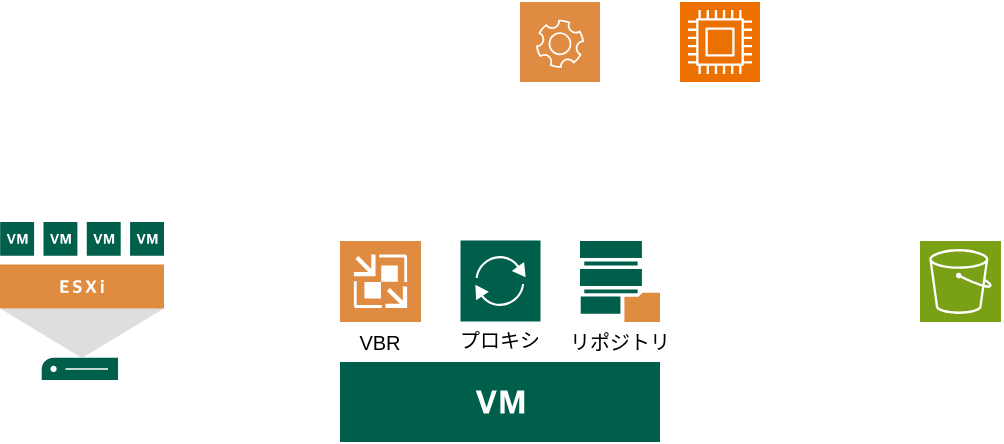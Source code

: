 <mxfile version="24.8.4">
  <diagram name="ページ1" id="RHtc9xqBzX8dG-IQXySC">
    <mxGraphModel dx="983" dy="522" grid="1" gridSize="10" guides="1" tooltips="1" connect="1" arrows="1" fold="1" page="1" pageScale="1" pageWidth="1169" pageHeight="827" math="0" shadow="0">
      <root>
        <mxCell id="0" />
        <mxCell id="1" parent="0" />
        <mxCell id="EVIr-gFLD5uQnBEDTJ-R-6" value="" style="sketch=0;pointerEvents=1;shadow=0;dashed=0;html=1;strokeColor=none;fillColor=#DF8C42;labelPosition=center;verticalLabelPosition=bottom;verticalAlign=top;align=center;outlineConnect=0;shape=mxgraph.veeam2.application;" parent="1" vertex="1">
          <mxGeometry x="440" y="120" width="40" height="40" as="geometry" />
        </mxCell>
        <mxCell id="EVIr-gFLD5uQnBEDTJ-R-8" value="" style="sketch=0;pointerEvents=1;shadow=0;dashed=0;html=1;strokeColor=none;fillColor=#005F4B;labelPosition=center;verticalLabelPosition=bottom;verticalAlign=top;align=center;outlineConnect=0;shape=mxgraph.veeam2.esxi_host;" parent="1" vertex="1">
          <mxGeometry x="180" y="230" width="82" height="79" as="geometry" />
        </mxCell>
        <mxCell id="EVIr-gFLD5uQnBEDTJ-R-9" value="" style="sketch=0;points=[[0,0,0],[0.25,0,0],[0.5,0,0],[0.75,0,0],[1,0,0],[0,1,0],[0.25,1,0],[0.5,1,0],[0.75,1,0],[1,1,0],[0,0.25,0],[0,0.5,0],[0,0.75,0],[1,0.25,0],[1,0.5,0],[1,0.75,0]];outlineConnect=0;fontColor=#232F3E;fillColor=#ED7100;strokeColor=#ffffff;dashed=0;verticalLabelPosition=bottom;verticalAlign=top;align=center;html=1;fontSize=12;fontStyle=0;aspect=fixed;shape=mxgraph.aws4.resourceIcon;resIcon=mxgraph.aws4.compute;" parent="1" vertex="1">
          <mxGeometry x="520" y="120" width="40" height="40" as="geometry" />
        </mxCell>
        <mxCell id="EVIr-gFLD5uQnBEDTJ-R-10" value="" style="sketch=0;points=[[0,0,0],[0.25,0,0],[0.5,0,0],[0.75,0,0],[1,0,0],[0,1,0],[0.25,1,0],[0.5,1,0],[0.75,1,0],[1,1,0],[0,0.25,0],[0,0.5,0],[0,0.75,0],[1,0.25,0],[1,0.5,0],[1,0.75,0]];outlineConnect=0;fontColor=#232F3E;fillColor=#7AA116;strokeColor=#ffffff;dashed=0;verticalLabelPosition=bottom;verticalAlign=top;align=center;html=1;fontSize=12;fontStyle=0;aspect=fixed;shape=mxgraph.aws4.resourceIcon;resIcon=mxgraph.aws4.s3;" parent="1" vertex="1">
          <mxGeometry x="640" y="239.5" width="40.5" height="40.5" as="geometry" />
        </mxCell>
        <mxCell id="zwv9126WGtYZpTn3Z9ai-1" value="" style="sketch=0;pointerEvents=1;shadow=0;dashed=0;html=1;strokeColor=none;fillColor=#005F4B;labelPosition=center;verticalLabelPosition=bottom;verticalAlign=top;align=center;outlineConnect=0;shape=mxgraph.veeam2.veeam_proxy;" vertex="1" parent="1">
          <mxGeometry x="410.25" y="239.25" width="40" height="40.5" as="geometry" />
        </mxCell>
        <mxCell id="zwv9126WGtYZpTn3Z9ai-2" value="" style="sketch=0;pointerEvents=1;shadow=0;dashed=0;html=1;strokeColor=none;fillColor=#005F4B;labelPosition=center;verticalLabelPosition=bottom;verticalAlign=top;align=center;outlineConnect=0;shape=mxgraph.veeam2.veeam_repository;" vertex="1" parent="1">
          <mxGeometry x="470" y="239.5" width="40" height="40.5" as="geometry" />
        </mxCell>
        <mxCell id="zwv9126WGtYZpTn3Z9ai-3" value="" style="sketch=0;pointerEvents=1;shadow=0;dashed=0;html=1;strokeColor=none;fillColor=#DF8C42;labelPosition=center;verticalLabelPosition=bottom;verticalAlign=top;align=center;outlineConnect=0;shape=mxgraph.veeam2.veeam_backup_replication;" vertex="1" parent="1">
          <mxGeometry x="350" y="239.5" width="40.5" height="40.5" as="geometry" />
        </mxCell>
        <mxCell id="zwv9126WGtYZpTn3Z9ai-4" value="VBR" style="text;html=1;align=center;verticalAlign=middle;whiteSpace=wrap;rounded=0;fontSize=10;" vertex="1" parent="1">
          <mxGeometry x="340.25" y="279" width="60" height="21" as="geometry" />
        </mxCell>
        <mxCell id="zwv9126WGtYZpTn3Z9ai-5" value="プロキシ" style="text;html=1;align=center;verticalAlign=middle;whiteSpace=wrap;rounded=0;fontSize=10;" vertex="1" parent="1">
          <mxGeometry x="400.25" y="278.75" width="59.75" height="21" as="geometry" />
        </mxCell>
        <mxCell id="zwv9126WGtYZpTn3Z9ai-6" value="リポジトリ" style="text;html=1;align=center;verticalAlign=middle;whiteSpace=wrap;rounded=0;fontSize=10;" vertex="1" parent="1">
          <mxGeometry x="460" y="279" width="60" height="21" as="geometry" />
        </mxCell>
        <mxCell id="zwv9126WGtYZpTn3Z9ai-9" value="" style="group" vertex="1" connectable="0" parent="1">
          <mxGeometry x="350" y="300" width="160" height="40" as="geometry" />
        </mxCell>
        <mxCell id="zwv9126WGtYZpTn3Z9ai-8" value="" style="rounded=0;whiteSpace=wrap;html=1;fillColor=#005f4b;strokeColor=none;" vertex="1" parent="zwv9126WGtYZpTn3Z9ai-9">
          <mxGeometry width="160" height="40" as="geometry" />
        </mxCell>
        <mxCell id="zwv9126WGtYZpTn3Z9ai-7" value="" style="sketch=0;pointerEvents=1;shadow=0;dashed=0;html=1;strokeColor=none;fillColor=#005f4b;labelPosition=center;verticalLabelPosition=bottom;verticalAlign=top;align=center;outlineConnect=0;shape=mxgraph.veeam2.virtual_machine;" vertex="1" parent="zwv9126WGtYZpTn3Z9ai-9">
          <mxGeometry x="60.25" width="39.5" height="40" as="geometry" />
        </mxCell>
      </root>
    </mxGraphModel>
  </diagram>
</mxfile>
